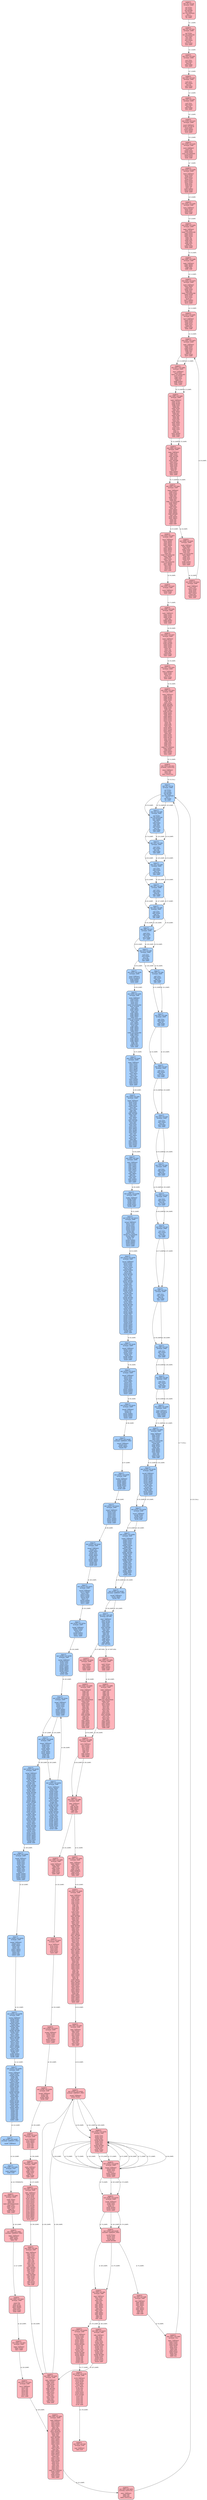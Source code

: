digraph CFG {
    rankdir=TB;
    node [shape=box, style="filled, rounded", fontname="Arial", fontsize=8, margin=0.1];
    edge [fontname="Arial", fontsize=8, color="#555555"];

    "node_b685760ebd368a891f27ae547391f4e2a289895b_0" [label="0xb68576...
start: 0x0 | end: 0xc
terminator: JUMPI
---------
0x0: PUSH1
0x2: PUSH1
0x4: MSTORE
0x5: PUSH1
0x7: CALLDATASIZE
0x8: LT
0x9: PUSH2
0xc: JUMPI", fillcolor="#ffb3ba"];
    "node_b685760ebd368a891f27ae547391f4e2a289895b_d" [label="0xb68576...
start: 0xd | end: 0x1d
terminator: JUMPI
---------
0xd: PUSH1
0xf: CALLDATALOAD
0x10: PUSH1
0x12: SHR
0x13: DUP1
0x14: PUSH4
0x19: GT
0x1a: PUSH2
0x1d: JUMPI", fillcolor="#ffb3ba"];
    "node_b685760ebd368a891f27ae547391f4e2a289895b_1e" [label="0xb68576...
start: 0x1e | end: 0x28
terminator: JUMPI
---------
0x1e: DUP1
0x1f: PUSH4
0x24: EQ
0x25: PUSH2
0x28: JUMPI", fillcolor="#ffb3ba"];
    "node_b685760ebd368a891f27ae547391f4e2a289895b_29" [label="0xb68576...
start: 0x29 | end: 0x33
terminator: JUMPI
---------
0x29: DUP1
0x2a: PUSH4
0x2f: EQ
0x30: PUSH2
0x33: JUMPI", fillcolor="#ffb3ba"];
    "node_b685760ebd368a891f27ae547391f4e2a289895b_34" [label="0xb68576...
start: 0x34 | end: 0x3e
terminator: JUMPI
---------
0x34: DUP1
0x35: PUSH4
0x3a: EQ
0x3b: PUSH2
0x3e: JUMPI", fillcolor="#ffb3ba"];
    "node_b685760ebd368a891f27ae547391f4e2a289895b_148" [label="0xb68576...
start: 0x148 | end: 0x14f
terminator: JUMPI
---------
0x148: JUMPDEST
0x149: CALLVALUE
0x14a: DUP1
0x14b: ISZERO
0x14c: PUSH2
0x14f: JUMPI", fillcolor="#ffb3ba"];
    "node_b685760ebd368a891f27ae547391f4e2a289895b_154" [label="0xb68576...
start: 0x154 | end: 0x162
terminator: JUMP
---------
0x154: JUMPDEST
0x155: POP
0x156: PUSH2
0x159: PUSH2
0x15c: CALLDATASIZE
0x15d: PUSH1
0x15f: PUSH2
0x162: JUMP", fillcolor="#ffb3ba"];
    "node_b685760ebd368a891f27ae547391f4e2a289895b_e43" [label="0xb68576...
start: 0xe43 | end: 0xe56
terminator: JUMPI
---------
0xe43: JUMPDEST
0xe44: PUSH1
0xe46: DUP1
0xe47: PUSH1
0xe49: DUP1
0xe4a: PUSH1
0xe4c: PUSH1
0xe4e: DUP7
0xe4f: DUP9
0xe50: SUB
0xe51: SLT
0xe52: ISZERO
0xe53: PUSH2
0xe56: JUMPI", fillcolor="#ffb3ba"];
    "node_b685760ebd368a891f27ae547391f4e2a289895b_e5a" [label="0xb68576...
start: 0xe5a | end: 0xe62
terminator: JUMP
---------
0xe5a: JUMPDEST
0xe5b: PUSH2
0xe5e: DUP7
0xe5f: PUSH2
0xe62: JUMP", fillcolor="#ffb3ba"];
    "node_b685760ebd368a891f27ae547391f4e2a289895b_d4b" [label="0xb68576...
start: 0xd4b | end: 0xd5d
terminator: JUMPI
---------
0xd4b: JUMPDEST
0xd4c: DUP1
0xd4d: CALLDATALOAD
0xd4e: PUSH1
0xd50: PUSH1
0xd52: PUSH1
0xd54: SHL
0xd55: SUB
0xd56: DUP2
0xd57: AND
0xd58: DUP2
0xd59: EQ
0xd5a: PUSH2
0xd5d: JUMPI", fillcolor="#ffb3ba"];
    "node_b685760ebd368a891f27ae547391f4e2a289895b_d62" [label="0xb68576...
start: 0xd62 | end: 0xd66
terminator: JUMP
---------
0xd62: JUMPDEST
0xd63: SWAP2
0xd64: SWAP1
0xd65: POP
0xd66: JUMP", fillcolor="#ffb3ba"];
    "node_b685760ebd368a891f27ae547391f4e2a289895b_e63" [label="0xb68576...
start: 0xe63 | end: 0xe7b
terminator: JUMPI
---------
0xe63: JUMPDEST
0xe64: SWAP5
0xe65: POP
0xe66: PUSH1
0xe68: DUP7
0xe69: ADD
0xe6a: CALLDATALOAD
0xe6b: PUSH8
0xe74: DUP1
0xe75: DUP3
0xe76: GT
0xe77: ISZERO
0xe78: PUSH2
0xe7b: JUMPI", fillcolor="#ffb3ba"];
    "node_b685760ebd368a891f27ae547391f4e2a289895b_e7f" [label="0xb68576...
start: 0xe7f | end: 0xe8a
terminator: JUMP
---------
0xe7f: JUMPDEST
0xe80: PUSH2
0xe83: DUP10
0xe84: DUP4
0xe85: DUP11
0xe86: ADD
0xe87: PUSH2
0xe8a: JUMP", fillcolor="#ffb3ba"];
    "node_b685760ebd368a891f27ae547391f4e2a289895b_d67" [label="0xb68576...
start: 0xd67 | end: 0xd73
terminator: JUMPI
---------
0xd67: JUMPDEST
0xd68: PUSH1
0xd6a: DUP3
0xd6b: PUSH1
0xd6d: DUP4
0xd6e: ADD
0xd6f: SLT
0xd70: PUSH2
0xd73: JUMPI", fillcolor="#ffb3ba"];
    "node_b685760ebd368a891f27ae547391f4e2a289895b_d77" [label="0xb68576...
start: 0xd77 | end: 0xd8a
terminator: JUMPI
---------
0xd77: JUMPDEST
0xd78: DUP2
0xd79: CALLDATALOAD
0xd7a: PUSH8
0xd83: DUP1
0xd84: DUP3
0xd85: GT
0xd86: ISZERO
0xd87: PUSH2
0xd8a: JUMPI", fillcolor="#ffb3ba"];
    "node_b685760ebd368a891f27ae547391f4e2a289895b_d92" [label="0xb68576...
start: 0xd92 | end: 0xdb2
terminator: JUMPI
---------
0xd92: JUMPDEST
0xd93: PUSH1
0xd95: MLOAD
0xd96: PUSH1
0xd98: DUP4
0xd99: ADD
0xd9a: PUSH1
0xd9c: NOT
0xd9d: SWAP1
0xd9e: DUP2
0xd9f: AND
0xda0: PUSH1
0xda2: ADD
0xda3: AND
0xda4: DUP2
0xda5: ADD
0xda6: SWAP1
0xda7: DUP3
0xda8: DUP3
0xda9: GT
0xdaa: DUP2
0xdab: DUP4
0xdac: LT
0xdad: OR
0xdae: ISZERO
0xdaf: PUSH2
0xdb2: JUMPI", fillcolor="#ffb3ba"];
    "node_b685760ebd368a891f27ae547391f4e2a289895b_dba" [label="0xb68576...
start: 0xdba | end: 0xdce
terminator: JUMPI
---------
0xdba: JUMPDEST
0xdbb: DUP2
0xdbc: PUSH1
0xdbe: MSTORE
0xdbf: DUP4
0xdc0: DUP2
0xdc1: MSTORE
0xdc2: DUP7
0xdc3: PUSH1
0xdc5: DUP6
0xdc6: DUP9
0xdc7: ADD
0xdc8: ADD
0xdc9: GT
0xdca: ISZERO
0xdcb: PUSH2
0xdce: JUMPI", fillcolor="#ffb3ba"];
    "node_b685760ebd368a891f27ae547391f4e2a289895b_dd2" [label="0xb68576...
start: 0xdd2 | end: 0xded
terminator: JUMP
---------
0xdd2: JUMPDEST
0xdd3: DUP4
0xdd4: PUSH1
0xdd6: DUP8
0xdd7: ADD
0xdd8: PUSH1
0xdda: DUP4
0xddb: ADD
0xddc: CALLDATACOPY
0xddd: SWAP3
0xdde: DUP4
0xddf: ADD
0xde0: PUSH1
0xde2: ADD
0xde3: SWAP4
0xde4: SWAP1
0xde5: SWAP4
0xde6: MSTORE
0xde7: POP
0xde8: SWAP4
0xde9: SWAP3
0xdea: POP
0xdeb: POP
0xdec: POP
0xded: JUMP", fillcolor="#ffb3ba"];
    "node_b685760ebd368a891f27ae547391f4e2a289895b_e8b" [label="0xb68576...
start: 0xe8b | end: 0xe9c
terminator: JUMPI
---------
0xe8b: JUMPDEST
0xe8c: SWAP6
0xe8d: POP
0xe8e: PUSH1
0xe90: DUP9
0xe91: ADD
0xe92: CALLDATALOAD
0xe93: SWAP2
0xe94: POP
0xe95: DUP1
0xe96: DUP3
0xe97: GT
0xe98: ISZERO
0xe99: PUSH2
0xe9c: JUMPI", fillcolor="#ffb3ba"];
    "node_b685760ebd368a891f27ae547391f4e2a289895b_ea0" [label="0xb68576...
start: 0xea0 | end: 0xeac
terminator: JUMP
---------
0xea0: JUMPDEST
0xea1: POP
0xea2: PUSH2
0xea5: DUP9
0xea6: DUP3
0xea7: DUP10
0xea8: ADD
0xea9: PUSH2
0xeac: JUMP", fillcolor="#ffb3ba"];
    "node_b685760ebd368a891f27ae547391f4e2a289895b_ead" [label="0xb68576...
start: 0xead | end: 0xec5
terminator: JUMP
---------
0xead: JUMPDEST
0xeae: SWAP6
0xeaf: SWAP9
0xeb0: SWAP5
0xeb1: SWAP8
0xeb2: POP
0xeb3: SWAP5
0xeb4: SWAP6
0xeb5: PUSH1
0xeb7: DUP2
0xeb8: ADD
0xeb9: CALLDATALOAD
0xeba: SWAP6
0xebb: POP
0xebc: PUSH1
0xebe: ADD
0xebf: CALLDATALOAD
0xec0: SWAP4
0xec1: SWAP3
0xec2: POP
0xec3: POP
0xec4: POP
0xec5: JUMP", fillcolor="#ffb3ba"];
    "node_b685760ebd368a891f27ae547391f4e2a289895b_163" [label="0xb68576...
start: 0x163 | end: 0x167
terminator: JUMP
---------
0x163: JUMPDEST
0x164: PUSH2
0x167: JUMP", fillcolor="#ffb3ba"];
    "node_b685760ebd368a891f27ae547391f4e2a289895b_481" [label="0xb68576...
start: 0x481 | end: 0x48c
terminator: JUMPI
---------
0x481: JUMPDEST
0x482: PUSH1
0x484: PUSH1
0x486: SLOAD
0x487: EQ
0x488: ISZERO
0x489: PUSH2
0x48c: JUMPI", fillcolor="#ffb3ba"];
    "node_b685760ebd368a891f27ae547391f4e2a289895b_4d4" [label="0xb68576...
start: 0x4d4 | end: 0x4e7
terminator: JUMPI
---------
0x4d4: JUMPDEST
0x4d5: PUSH1
0x4d7: PUSH1
0x4d9: SSTORE
0x4da: PUSH1
0x4dc: PUSH1
0x4de: PUSH1
0x4e0: SHL
0x4e1: SUB
0x4e2: DUP6
0x4e3: AND
0x4e4: PUSH2
0x4e7: JUMPI", fillcolor="#ffb3ba"];
    "node_b685760ebd368a891f27ae547391f4e2a289895b_527" [label="0xb68576...
start: 0x527 | end: 0x52f
terminator: JUMPI
---------
0x527: JUMPDEST
0x528: PUSH1
0x52a: DUP3
0x52b: GT
0x52c: PUSH2
0x52f: JUMPI", fillcolor="#ffb3ba"];
    "node_b685760ebd368a891f27ae547391f4e2a289895b_585" [label="0xb68576...
start: 0x585 | end: 0x5c4
terminator: JUMPI
---------
0x585: JUMPDEST
0x586: PUSH1
0x588: MLOAD
0x589: PUSH4
0x58e: PUSH1
0x590: SHL
0x591: DUP2
0x592: MSTORE
0x593: ADDRESS
0x594: PUSH1
0x596: DUP3
0x597: ADD
0x598: MSTORE
0x599: PUSH1
0x59b: SWAP1
0x59c: DUP2
0x59d: SWAP1
0x59e: PUSH1
0x5a0: PUSH1
0x5a2: PUSH1
0x5a4: SHL
0x5a5: SUB
0x5a6: DUP9
0x5a7: AND
0x5a8: SWAP1
0x5a9: PUSH4
0x5ae: SWAP1
0x5af: PUSH1
0x5b1: ADD
0x5b2: PUSH1
0x5b4: PUSH1
0x5b6: MLOAD
0x5b7: DUP1
0x5b8: DUP4
0x5b9: SUB
0x5ba: DUP2
0x5bb: DUP7
0x5bc: DUP1
0x5bd: EXTCODESIZE
0x5be: ISZERO
0x5bf: DUP1
0x5c0: ISZERO
0x5c1: PUSH2
0x5c4: JUMPI", fillcolor="#ffb3ba"];
    "node_b685760ebd368a891f27ae547391f4e2a289895b_5c9" [label="0xb68576...
start: 0x5c9 | end: 0x5cc
terminator: STATICCALL
---------
0x5c9: JUMPDEST
0x5ca: POP
0x5cb: GAS
0x5cc: STATICCALL", fillcolor="#ffb3ba"];
    "node_dac17f958d2ee523a2206206994597c13d831ec7_0" [label="0xdac17f...
start: 0x0 | end: 0xc
terminator: JUMPI
---------
0x0: PUSH1
0x2: PUSH1
0x4: MSTORE
0x5: PUSH1
0x7: CALLDATASIZE
0x8: LT
0x9: PUSH2
0xc: JUMPI", fillcolor="#a8d1ff"];
    "node_dac17f958d2ee523a2206206994597c13d831ec7_d" [label="0xdac17f...
start: 0xd | end: 0x40
terminator: JUMPI
---------
0xd: PUSH1
0xf: CALLDATALOAD
0x10: PUSH29
0x2e: SWAP1
0x2f: DIV
0x30: PUSH4
0x35: AND
0x36: DUP1
0x37: PUSH4
0x3c: EQ
0x3d: PUSH2
0x40: JUMPI", fillcolor="#a8d1ff"];
    "node_dac17f958d2ee523a2206206994597c13d831ec7_41" [label="0xdac17f...
start: 0x41 | end: 0x4b
terminator: JUMPI
---------
0x41: DUP1
0x42: PUSH4
0x47: EQ
0x48: PUSH2
0x4b: JUMPI", fillcolor="#a8d1ff"];
    "node_dac17f958d2ee523a2206206994597c13d831ec7_4c" [label="0xdac17f...
start: 0x4c | end: 0x56
terminator: JUMPI
---------
0x4c: DUP1
0x4d: PUSH4
0x52: EQ
0x53: PUSH2
0x56: JUMPI", fillcolor="#a8d1ff"];
    "node_dac17f958d2ee523a2206206994597c13d831ec7_57" [label="0xdac17f...
start: 0x57 | end: 0x61
terminator: JUMPI
---------
0x57: DUP1
0x58: PUSH4
0x5d: EQ
0x5e: PUSH2
0x61: JUMPI", fillcolor="#a8d1ff"];
    "node_dac17f958d2ee523a2206206994597c13d831ec7_62" [label="0xdac17f...
start: 0x62 | end: 0x6c
terminator: JUMPI
---------
0x62: DUP1
0x63: PUSH4
0x68: EQ
0x69: PUSH2
0x6c: JUMPI", fillcolor="#a8d1ff"];
    "node_dac17f958d2ee523a2206206994597c13d831ec7_6d" [label="0xdac17f...
start: 0x6d | end: 0x77
terminator: JUMPI
---------
0x6d: DUP1
0x6e: PUSH4
0x73: EQ
0x74: PUSH2
0x77: JUMPI", fillcolor="#a8d1ff"];
    "node_dac17f958d2ee523a2206206994597c13d831ec7_78" [label="0xdac17f...
start: 0x78 | end: 0x82
terminator: JUMPI
---------
0x78: DUP1
0x79: PUSH4
0x7e: EQ
0x7f: PUSH2
0x82: JUMPI", fillcolor="#a8d1ff"];
    "node_dac17f958d2ee523a2206206994597c13d831ec7_83" [label="0xdac17f...
start: 0x83 | end: 0x8d
terminator: JUMPI
---------
0x83: DUP1
0x84: PUSH4
0x89: EQ
0x8a: PUSH2
0x8d: JUMPI", fillcolor="#a8d1ff"];
    "node_dac17f958d2ee523a2206206994597c13d831ec7_8e" [label="0xdac17f...
start: 0x8e | end: 0x98
terminator: JUMPI
---------
0x8e: DUP1
0x8f: PUSH4
0x94: EQ
0x95: PUSH2
0x98: JUMPI", fillcolor="#a8d1ff"];
    "node_dac17f958d2ee523a2206206994597c13d831ec7_99" [label="0xdac17f...
start: 0x99 | end: 0xa3
terminator: JUMPI
---------
0x99: DUP1
0x9a: PUSH4
0x9f: EQ
0xa0: PUSH2
0xa3: JUMPI", fillcolor="#a8d1ff"];
    "node_dac17f958d2ee523a2206206994597c13d831ec7_a4" [label="0xdac17f...
start: 0xa4 | end: 0xae
terminator: JUMPI
---------
0xa4: DUP1
0xa5: PUSH4
0xaa: EQ
0xab: PUSH2
0xae: JUMPI", fillcolor="#a8d1ff"];
    "node_dac17f958d2ee523a2206206994597c13d831ec7_af" [label="0xdac17f...
start: 0xaf | end: 0xb9
terminator: JUMPI
---------
0xaf: DUP1
0xb0: PUSH4
0xb5: EQ
0xb6: PUSH2
0xb9: JUMPI", fillcolor="#a8d1ff"];
    "node_dac17f958d2ee523a2206206994597c13d831ec7_ba" [label="0xdac17f...
start: 0xba | end: 0xc4
terminator: JUMPI
---------
0xba: DUP1
0xbb: PUSH4
0xc0: EQ
0xc1: PUSH2
0xc4: JUMPI", fillcolor="#a8d1ff"];
    "node_dac17f958d2ee523a2206206994597c13d831ec7_c5" [label="0xdac17f...
start: 0xc5 | end: 0xcf
terminator: JUMPI
---------
0xc5: DUP1
0xc6: PUSH4
0xcb: EQ
0xcc: PUSH2
0xcf: JUMPI", fillcolor="#a8d1ff"];
    "node_dac17f958d2ee523a2206206994597c13d831ec7_d0" [label="0xdac17f...
start: 0xd0 | end: 0xda
terminator: JUMPI
---------
0xd0: DUP1
0xd1: PUSH4
0xd6: EQ
0xd7: PUSH2
0xda: JUMPI", fillcolor="#a8d1ff"];
    "node_dac17f958d2ee523a2206206994597c13d831ec7_db" [label="0xdac17f...
start: 0xdb | end: 0xe5
terminator: JUMPI
---------
0xdb: DUP1
0xdc: PUSH4
0xe1: EQ
0xe2: PUSH2
0xe5: JUMPI", fillcolor="#a8d1ff"];
    "node_dac17f958d2ee523a2206206994597c13d831ec7_e6" [label="0xdac17f...
start: 0xe6 | end: 0xf0
terminator: JUMPI
---------
0xe6: DUP1
0xe7: PUSH4
0xec: EQ
0xed: PUSH2
0xf0: JUMPI", fillcolor="#a8d1ff"];
    "node_dac17f958d2ee523a2206206994597c13d831ec7_5b0" [label="0xdac17f...
start: 0x5b0 | end: 0x5b6
terminator: JUMPI
---------
0x5b0: JUMPDEST
0x5b1: CALLVALUE
0x5b2: ISZERO
0x5b3: PUSH2
0x5b6: JUMPI", fillcolor="#a8d1ff"];
    "node_dac17f958d2ee523a2206206994597c13d831ec7_5bb" [label="0xdac17f...
start: 0x5bb | end: 0x5e6
terminator: JUMP
---------
0x5bb: JUMPDEST
0x5bc: PUSH2
0x5bf: PUSH1
0x5c1: DUP1
0x5c2: DUP1
0x5c3: CALLDATALOAD
0x5c4: PUSH20
0x5d9: AND
0x5da: SWAP1
0x5db: PUSH1
0x5dd: ADD
0x5de: SWAP1
0x5df: SWAP2
0x5e0: SWAP1
0x5e1: POP
0x5e2: POP
0x5e3: PUSH2
0x5e6: JUMP", fillcolor="#a8d1ff"];
    "node_dac17f958d2ee523a2206206994597c13d831ec7_1239" [label="0xdac17f...
start: 0x1239 | end: 0x1250
terminator: JUMPI
---------
0x1239: JUMPDEST
0x123a: PUSH1
0x123c: PUSH1
0x123e: PUSH1
0x1240: SWAP1
0x1241: SLOAD
0x1242: SWAP1
0x1243: PUSH2
0x1246: EXP
0x1247: SWAP1
0x1248: DIV
0x1249: PUSH1
0x124b: AND
0x124c: ISZERO
0x124d: PUSH2
0x1250: JUMPI", fillcolor="#a8d1ff"];
    "node_dac17f958d2ee523a2206206994597c13d831ec7_1337" [label="0xdac17f...
start: 0x1337 | end: 0x133f
terminator: JUMP
---------
0x1337: JUMPDEST
0x1338: PUSH2
0x133b: DUP3
0x133c: PUSH2
0x133f: JUMP", fillcolor="#a8d1ff"];
    "node_dac17f958d2ee523a2206206994597c13d831ec7_2652" [label="0xdac17f...
start: 0x2652 | end: 0x269a
terminator: JUMP
---------
0x2652: JUMPDEST
0x2653: PUSH1
0x2655: PUSH1
0x2657: PUSH1
0x2659: DUP4
0x265a: PUSH20
0x266f: AND
0x2670: PUSH20
0x2685: AND
0x2686: DUP2
0x2687: MSTORE
0x2688: PUSH1
0x268a: ADD
0x268b: SWAP1
0x268c: DUP2
0x268d: MSTORE
0x268e: PUSH1
0x2690: ADD
0x2691: PUSH1
0x2693: SHA3
0x2694: SLOAD
0x2695: SWAP1
0x2696: POP
0x2697: SWAP2
0x2698: SWAP1
0x2699: POP
0x269a: JUMP", fillcolor="#a8d1ff"];
    "node_dac17f958d2ee523a2206206994597c13d831ec7_1340" [label="0xdac17f...
start: 0x1340 | end: 0x1342
terminator: JUMPDEST_PREV
---------
0x1340: JUMPDEST
0x1341: SWAP1
0x1342: POP", fillcolor="#a8d1ff"];
    "node_dac17f958d2ee523a2206206994597c13d831ec7_5e7" [label="0xdac17f...
start: 0x5e7 | end: 0x5fc
terminator: RETURN
---------
0x5e7: JUMPDEST
0x5e8: PUSH1
0x5ea: MLOAD
0x5eb: DUP1
0x5ec: DUP3
0x5ed: DUP2
0x5ee: MSTORE
0x5ef: PUSH1
0x5f1: ADD
0x5f2: SWAP2
0x5f3: POP
0x5f4: POP
0x5f5: PUSH1
0x5f7: MLOAD
0x5f8: DUP1
0x5f9: SWAP2
0x5fa: SUB
0x5fb: SWAP1
0x5fc: RETURN", fillcolor="#a8d1ff"];
    "node_b685760ebd368a891f27ae547391f4e2a289895b_5cd" [label="0xb68576...
start: 0x5cd | end: 0x5d3
terminator: JUMPI
---------
0x5cd: ISZERO
0x5ce: DUP1
0x5cf: ISZERO
0x5d0: PUSH2
0x5d3: JUMPI", fillcolor="#ffb3ba"];
    "node_b685760ebd368a891f27ae547391f4e2a289895b_5dd" [label="0xb68576...
start: 0x5dd | end: 0x600
terminator: JUMP
---------
0x5dd: JUMPDEST
0x5de: POP
0x5df: POP
0x5e0: POP
0x5e1: POP
0x5e2: PUSH1
0x5e4: MLOAD
0x5e5: RETURNDATASIZE
0x5e6: PUSH1
0x5e8: NOT
0x5e9: PUSH1
0x5eb: DUP3
0x5ec: ADD
0x5ed: AND
0x5ee: DUP3
0x5ef: ADD
0x5f0: DUP1
0x5f1: PUSH1
0x5f3: MSTORE
0x5f4: POP
0x5f5: DUP2
0x5f6: ADD
0x5f7: SWAP1
0x5f8: PUSH2
0x5fb: SWAP2
0x5fc: SWAP1
0x5fd: PUSH2
0x600: JUMP", fillcolor="#ffb3ba"];
    "node_b685760ebd368a891f27ae547391f4e2a289895b_f79" [label="0xb68576...
start: 0xf79 | end: 0xf86
terminator: JUMPI
---------
0xf79: JUMPDEST
0xf7a: PUSH1
0xf7c: PUSH1
0xf7e: DUP3
0xf7f: DUP5
0xf80: SUB
0xf81: SLT
0xf82: ISZERO
0xf83: PUSH2
0xf86: JUMPI", fillcolor="#ffb3ba"];
    "node_b685760ebd368a891f27ae547391f4e2a289895b_f8a" [label="0xb68576...
start: 0xf8a | end: 0xf90
terminator: JUMP
---------
0xf8a: JUMPDEST
0xf8b: POP
0xf8c: MLOAD
0xf8d: SWAP2
0xf8e: SWAP1
0xf8f: POP
0xf90: JUMP", fillcolor="#ffb3ba"];
    "node_b685760ebd368a891f27ae547391f4e2a289895b_601" [label="0xb68576...
start: 0x601 | end: 0x60e
terminator: JUMP
---------
0x601: JUMPDEST
0x602: SWAP1
0x603: POP
0x604: PUSH2
0x607: DUP8
0x608: CALLER
0x609: ADDRESS
0x60a: DUP8
0x60b: PUSH2
0x60e: JUMP", fillcolor="#ffb3ba"];
    "node_b685760ebd368a891f27ae547391f4e2a289895b_aed" [label="0xb68576...
start: 0xaed | end: 0xb50
terminator: JUMP
---------
0xaed: JUMPDEST
0xaee: PUSH1
0xaf0: DUP1
0xaf1: MLOAD
0xaf2: PUSH1
0xaf4: PUSH1
0xaf6: PUSH1
0xaf8: SHL
0xaf9: SUB
0xafa: DUP6
0xafb: DUP2
0xafc: AND
0xafd: PUSH1
0xaff: DUP4
0xb00: ADD
0xb01: MSTORE
0xb02: DUP5
0xb03: DUP2
0xb04: AND
0xb05: PUSH1
0xb07: DUP4
0xb08: ADD
0xb09: MSTORE
0xb0a: PUSH1
0xb0c: DUP1
0xb0d: DUP4
0xb0e: ADD
0xb0f: DUP6
0xb10: SWAP1
0xb11: MSTORE
0xb12: DUP4
0xb13: MLOAD
0xb14: DUP1
0xb15: DUP5
0xb16: SUB
0xb17: SWAP1
0xb18: SWAP2
0xb19: ADD
0xb1a: DUP2
0xb1b: MSTORE
0xb1c: PUSH1
0xb1e: SWAP1
0xb1f: SWAP3
0xb20: ADD
0xb21: DUP4
0xb22: MSTORE
0xb23: PUSH1
0xb25: DUP3
0xb26: ADD
0xb27: DUP1
0xb28: MLOAD
0xb29: PUSH1
0xb2b: PUSH1
0xb2d: PUSH1
0xb2f: SHL
0xb30: SUB
0xb31: AND
0xb32: PUSH4
0xb37: PUSH1
0xb39: SHL
0xb3a: OR
0xb3b: SWAP1
0xb3c: MSTORE
0xb3d: SWAP2
0xb3e: MLOAD
0xb3f: PUSH1
0xb41: SWAP3
0xb42: DUP4
0xb43: SWAP3
0xb44: SWAP1
0xb45: DUP9
0xb46: AND
0xb47: SWAP2
0xb48: PUSH2
0xb4b: SWAP2
0xb4c: SWAP1
0xb4d: PUSH2
0xb50: JUMP", fillcolor="#ffb3ba"];
    "node_b685760ebd368a891f27ae547391f4e2a289895b_fbd" [label="0xb68576...
start: 0xfbd | end: 0xfce
terminator: JUMP
---------
0xfbd: JUMPDEST
0xfbe: PUSH1
0xfc0: DUP3
0xfc1: MLOAD
0xfc2: PUSH2
0xfc5: DUP2
0xfc6: DUP5
0xfc7: PUSH1
0xfc9: DUP8
0xfca: ADD
0xfcb: PUSH2
0xfce: JUMP", fillcolor="#ffb3ba"];
    "node_b685760ebd368a891f27ae547391f4e2a289895b_10e0" [label="0xb68576...
start: 0x10e0 | end: 0x10e1
terminator: JUMPDEST_PREV
---------
0x10e0: JUMPDEST
0x10e1: PUSH1", fillcolor="#ffb3ba"];
    "node_b685760ebd368a891f27ae547391f4e2a289895b_10ec" [label="0xb68576...
start: 0x10ec | end: 0x10fa
terminator: JUMP
---------
0x10ec: DUP2
0x10ed: DUP2
0x10ee: ADD
0x10ef: MLOAD
0x10f0: DUP4
0x10f1: DUP3
0x10f2: ADD
0x10f3: MSTORE
0x10f4: PUSH1
0x10f6: ADD
0x10f7: PUSH2
0x10fa: JUMP", fillcolor="#ffb3ba"];
    "node_b685760ebd368a891f27ae547391f4e2a289895b_10e3" [label="0xb68576...
start: 0x10e3 | end: 0x10eb
terminator: JUMPI
---------
0x10e3: JUMPDEST
0x10e4: DUP4
0x10e5: DUP2
0x10e6: LT
0x10e7: ISZERO
0x10e8: PUSH2
0x10eb: JUMPI", fillcolor="#ffb3ba"];
    "node_b685760ebd368a891f27ae547391f4e2a289895b_10fb" [label="0xb68576...
start: 0x10fb | end: 0x1103
terminator: JUMPI
---------
0x10fb: JUMPDEST
0x10fc: DUP4
0x10fd: DUP2
0x10fe: GT
0x10ff: ISZERO
0x1100: PUSH2
0x1103: JUMPI", fillcolor="#ffb3ba"];
    "node_b685760ebd368a891f27ae547391f4e2a289895b_1104" [label="0xb68576...
start: 0x1104 | end: 0x1109
terminator: JUMPDEST_PREV
---------
0x1104: PUSH1
0x1106: DUP5
0x1107: DUP5
0x1108: ADD
0x1109: MSTORE", fillcolor="#ffb3ba"];
    "node_b685760ebd368a891f27ae547391f4e2a289895b_fcf" [label="0xb68576...
start: 0xfcf | end: 0xfd8
terminator: JUMP
---------
0xfcf: JUMPDEST
0xfd0: SWAP2
0xfd1: SWAP1
0xfd2: SWAP2
0xfd3: ADD
0xfd4: SWAP3
0xfd5: SWAP2
0xfd6: POP
0xfd7: POP
0xfd8: JUMP", fillcolor="#ffb3ba"];
    "node_b685760ebd368a891f27ae547391f4e2a289895b_b51" [label="0xb68576...
start: 0xb51 | end: 0xb5f
terminator: CALL
---------
0xb51: JUMPDEST
0xb52: PUSH1
0xb54: PUSH1
0xb56: MLOAD
0xb57: DUP1
0xb58: DUP4
0xb59: SUB
0xb5a: DUP2
0xb5b: PUSH1
0xb5d: DUP7
0xb5e: GAS
0xb5f: CALL", fillcolor="#ffb3ba"];
    "node_dac17f958d2ee523a2206206994597c13d831ec7_333" [label="0xdac17f...
start: 0x333 | end: 0x339
terminator: JUMPI
---------
0x333: JUMPDEST
0x334: CALLVALUE
0x335: ISZERO
0x336: PUSH2
0x339: JUMPI", fillcolor="#a8d1ff"];
    "node_dac17f958d2ee523a2206206994597c13d831ec7_33e" [label="0xdac17f...
start: 0x33e | end: 0x391
terminator: JUMP
---------
0x33e: JUMPDEST
0x33f: PUSH2
0x342: PUSH1
0x344: DUP1
0x345: DUP1
0x346: CALLDATALOAD
0x347: PUSH20
0x35c: AND
0x35d: SWAP1
0x35e: PUSH1
0x360: ADD
0x361: SWAP1
0x362: SWAP2
0x363: SWAP1
0x364: DUP1
0x365: CALLDATALOAD
0x366: PUSH20
0x37b: AND
0x37c: SWAP1
0x37d: PUSH1
0x37f: ADD
0x380: SWAP1
0x381: SWAP2
0x382: SWAP1
0x383: DUP1
0x384: CALLDATALOAD
0x385: SWAP1
0x386: PUSH1
0x388: ADD
0x389: SWAP1
0x38a: SWAP2
0x38b: SWAP1
0x38c: POP
0x38d: POP
0x38e: PUSH2
0x391: JUMP", fillcolor="#a8d1ff"];
    "node_dac17f958d2ee523a2206206994597c13d831ec7_ebd" [label="0xdac17f...
start: 0xebd | end: 0xed4
terminator: JUMPI
---------
0xebd: JUMPDEST
0xebe: PUSH1
0xec0: PUSH1
0xec2: SWAP1
0xec3: SLOAD
0xec4: SWAP1
0xec5: PUSH2
0xec8: EXP
0xec9: SWAP1
0xeca: DIV
0xecb: PUSH1
0xecd: AND
0xece: ISZERO
0xecf: ISZERO
0xed0: ISZERO
0xed1: PUSH2
0xed4: JUMPI", fillcolor="#a8d1ff"];
    "node_dac17f958d2ee523a2206206994597c13d831ec7_ed9" [label="0xdac17f...
start: 0xed9 | end: 0xf2d
terminator: JUMPI
---------
0xed9: JUMPDEST
0xeda: PUSH1
0xedc: PUSH1
0xede: DUP5
0xedf: PUSH20
0xef4: AND
0xef5: PUSH20
0xf0a: AND
0xf0b: DUP2
0xf0c: MSTORE
0xf0d: PUSH1
0xf0f: ADD
0xf10: SWAP1
0xf11: DUP2
0xf12: MSTORE
0xf13: PUSH1
0xf15: ADD
0xf16: PUSH1
0xf18: SHA3
0xf19: PUSH1
0xf1b: SWAP1
0xf1c: SLOAD
0xf1d: SWAP1
0xf1e: PUSH2
0xf21: EXP
0xf22: SWAP1
0xf23: DIV
0xf24: PUSH1
0xf26: AND
0xf27: ISZERO
0xf28: ISZERO
0xf29: ISZERO
0xf2a: PUSH2
0xf2d: JUMPI", fillcolor="#a8d1ff"];
    "node_dac17f958d2ee523a2206206994597c13d831ec7_f32" [label="0xdac17f...
start: 0xf32 | end: 0xf47
terminator: JUMPI
---------
0xf32: JUMPDEST
0xf33: PUSH1
0xf35: PUSH1
0xf37: SWAP1
0xf38: SLOAD
0xf39: SWAP1
0xf3a: PUSH2
0xf3d: EXP
0xf3e: SWAP1
0xf3f: DIV
0xf40: PUSH1
0xf42: AND
0xf43: ISZERO
0xf44: PUSH2
0xf47: JUMPI", fillcolor="#a8d1ff"];
    "node_dac17f958d2ee523a2206206994597c13d831ec7_108c" [label="0xdac17f...
start: 0x108c | end: 0x1096
terminator: JUMP
---------
0x108c: JUMPDEST
0x108d: PUSH2
0x1090: DUP4
0x1091: DUP4
0x1092: DUP4
0x1093: PUSH2
0x1096: JUMP", fillcolor="#a8d1ff"];
    "node_dac17f958d2ee523a2206206994597c13d831ec7_21ab" [label="0xdac17f...
start: 0x21ab | end: 0x21c3
terminator: JUMPI
---------
0x21ab: JUMPDEST
0x21ac: PUSH1
0x21ae: DUP1
0x21af: PUSH1
0x21b1: PUSH1
0x21b3: PUSH1
0x21b5: DUP2
0x21b6: ADD
0x21b7: PUSH1
0x21b9: CALLDATASIZE
0x21ba: SWAP1
0x21bb: POP
0x21bc: LT
0x21bd: ISZERO
0x21be: ISZERO
0x21bf: ISZERO
0x21c0: PUSH2
0x21c3: JUMPI", fillcolor="#a8d1ff"];
    "node_dac17f958d2ee523a2206206994597c13d831ec7_21c8" [label="0xdac17f...
start: 0x21c8 | end: 0x2261
terminator: JUMP
---------
0x21c8: JUMPDEST
0x21c9: PUSH1
0x21cb: PUSH1
0x21cd: DUP9
0x21ce: PUSH20
0x21e3: AND
0x21e4: PUSH20
0x21f9: AND
0x21fa: DUP2
0x21fb: MSTORE
0x21fc: PUSH1
0x21fe: ADD
0x21ff: SWAP1
0x2200: DUP2
0x2201: MSTORE
0x2202: PUSH1
0x2204: ADD
0x2205: PUSH1
0x2207: SHA3
0x2208: PUSH1
0x220a: CALLER
0x220b: PUSH20
0x2220: AND
0x2221: PUSH20
0x2236: AND
0x2237: DUP2
0x2238: MSTORE
0x2239: PUSH1
0x223b: ADD
0x223c: SWAP1
0x223d: DUP2
0x223e: MSTORE
0x223f: PUSH1
0x2241: ADD
0x2242: PUSH1
0x2244: SHA3
0x2245: SLOAD
0x2246: SWAP4
0x2247: POP
0x2248: PUSH2
0x224b: PUSH2
0x224e: PUSH2
0x2251: PUSH1
0x2253: SLOAD
0x2254: DUP9
0x2255: PUSH2
0x2258: SWAP1
0x2259: SWAP2
0x225a: SWAP1
0x225b: PUSH4
0x2260: AND
0x2261: JUMP", fillcolor="#a8d1ff"];
    "node_dac17f958d2ee523a2206206994597c13d831ec7_2a03" [label="0xdac17f...
start: 0x2a03 | end: 0x2a0f
terminator: JUMPI
---------
0x2a03: JUMPDEST
0x2a04: PUSH1
0x2a06: DUP1
0x2a07: PUSH1
0x2a09: DUP5
0x2a0a: EQ
0x2a0b: ISZERO
0x2a0c: PUSH2
0x2a0f: JUMPI", fillcolor="#a8d1ff"];
    "node_dac17f958d2ee523a2206206994597c13d831ec7_2a18" [label="0xdac17f...
start: 0x2a18 | end: 0x2a27
terminator: JUMPI
---------
0x2a18: JUMPDEST
0x2a19: DUP3
0x2a1a: DUP5
0x2a1b: MUL
0x2a1c: SWAP1
0x2a1d: POP
0x2a1e: DUP3
0x2a1f: DUP5
0x2a20: DUP3
0x2a21: DUP2
0x2a22: ISZERO
0x2a23: ISZERO
0x2a24: PUSH2
0x2a27: JUMPI", fillcolor="#a8d1ff"];
    "node_dac17f958d2ee523a2206206994597c13d831ec7_2a29" [label="0xdac17f...
start: 0x2a29 | end: 0x2a31
terminator: JUMPI
---------
0x2a29: JUMPDEST
0x2a2a: DIV
0x2a2b: EQ
0x2a2c: ISZERO
0x2a2d: ISZERO
0x2a2e: PUSH2
0x2a31: JUMPI", fillcolor="#a8d1ff"];
    "node_dac17f958d2ee523a2206206994597c13d831ec7_2a33" [label="0xdac17f...
start: 0x2a33 | end: 0x2a36
terminator: JUMPDEST_PREV
---------
0x2a33: JUMPDEST
0x2a34: DUP1
0x2a35: SWAP2
0x2a36: POP", fillcolor="#a8d1ff"];
    "node_dac17f958d2ee523a2206206994597c13d831ec7_2262" [label="0xdac17f...
start: 0x2262 | end: 0x226f
terminator: JUMP
---------
0x2262: JUMPDEST
0x2263: PUSH2
0x2266: SWAP1
0x2267: SWAP2
0x2268: SWAP1
0x2269: PUSH4
0x226e: AND
0x226f: JUMP", fillcolor="#a8d1ff"];
    "node_dac17f958d2ee523a2206206994597c13d831ec7_2ac5" [label="0xdac17f...
start: 0x2ac5 | end: 0x2ad1
terminator: JUMPI
---------
0x2ac5: JUMPDEST
0x2ac6: PUSH1
0x2ac8: DUP1
0x2ac9: DUP3
0x2aca: DUP5
0x2acb: DUP2
0x2acc: ISZERO
0x2acd: ISZERO
0x2ace: PUSH2
0x2ad1: JUMPI", fillcolor="#a8d1ff"];
    "node_dac17f958d2ee523a2206206994597c13d831ec7_2ad3" [label="0xdac17f...
start: 0x2ad3 | end: 0x2adf
terminator: JUMP
---------
0x2ad3: JUMPDEST
0x2ad4: DIV
0x2ad5: SWAP1
0x2ad6: POP
0x2ad7: DUP1
0x2ad8: SWAP2
0x2ad9: POP
0x2ada: POP
0x2adb: SWAP3
0x2adc: SWAP2
0x2add: POP
0x2ade: POP
0x2adf: JUMP", fillcolor="#a8d1ff"];
    "node_dac17f958d2ee523a2206206994597c13d831ec7_2270" [label="0xdac17f...
start: 0x2270 | end: 0x227c
terminator: JUMPI
---------
0x2270: JUMPDEST
0x2271: SWAP3
0x2272: POP
0x2273: PUSH1
0x2275: SLOAD
0x2276: DUP4
0x2277: GT
0x2278: ISZERO
0x2279: PUSH2
0x227c: JUMPI", fillcolor="#a8d1ff"];
    "node_dac17f958d2ee523a2206206994597c13d831ec7_2282" [label="0xdac17f...
start: 0x2282 | end: 0x22aa
terminator: JUMPI
---------
0x2282: JUMPDEST
0x2283: PUSH32
0x22a4: DUP5
0x22a5: LT
0x22a6: ISZERO
0x22a7: PUSH2
0x22aa: JUMPI", fillcolor="#a8d1ff"];
    "node_dac17f958d2ee523a2206206994597c13d831ec7_233e" [label="0xdac17f...
start: 0x233e | end: 0x2350
terminator: JUMP
---------
0x233e: JUMPDEST
0x233f: PUSH2
0x2342: DUP4
0x2343: DUP7
0x2344: PUSH2
0x2347: SWAP1
0x2348: SWAP2
0x2349: SWAP1
0x234a: PUSH4
0x234f: AND
0x2350: JUMP", fillcolor="#a8d1ff"];
    "node_dac17f958d2ee523a2206206994597c13d831ec7_2ae0" [label="0xdac17f...
start: 0x2ae0 | end: 0x2aec
terminator: JUMPI
---------
0x2ae0: JUMPDEST
0x2ae1: PUSH1
0x2ae3: DUP3
0x2ae4: DUP3
0x2ae5: GT
0x2ae6: ISZERO
0x2ae7: ISZERO
0x2ae8: ISZERO
0x2ae9: PUSH2
0x2aec: JUMPI", fillcolor="#a8d1ff"];
    "node_dac17f958d2ee523a2206206994597c13d831ec7_2aee" [label="0xdac17f...
start: 0x2aee | end: 0x2af8
terminator: JUMP
---------
0x2aee: JUMPDEST
0x2aef: DUP2
0x2af0: DUP4
0x2af1: SUB
0x2af2: SWAP1
0x2af3: POP
0x2af4: SWAP3
0x2af5: SWAP2
0x2af6: POP
0x2af7: POP
0x2af8: JUMP", fillcolor="#a8d1ff"];
    "node_dac17f958d2ee523a2206206994597c13d831ec7_2351" [label="0xdac17f...
start: 0x2351 | end: 0x23a4
terminator: JUMP
---------
0x2351: JUMPDEST
0x2352: SWAP2
0x2353: POP
0x2354: PUSH2
0x2357: DUP6
0x2358: PUSH1
0x235a: PUSH1
0x235c: DUP11
0x235d: PUSH20
0x2372: AND
0x2373: PUSH20
0x2388: AND
0x2389: DUP2
0x238a: MSTORE
0x238b: PUSH1
0x238d: ADD
0x238e: SWAP1
0x238f: DUP2
0x2390: MSTORE
0x2391: PUSH1
0x2393: ADD
0x2394: PUSH1
0x2396: SHA3
0x2397: SLOAD
0x2398: PUSH2
0x239b: SWAP1
0x239c: SWAP2
0x239d: SWAP1
0x239e: PUSH4
0x23a3: AND
0x23a4: JUMP", fillcolor="#a8d1ff"];
    "node_dac17f958d2ee523a2206206994597c13d831ec7_23a5" [label="0xdac17f...
start: 0x23a5 | end: 0x2439
terminator: JUMP
---------
0x23a5: JUMPDEST
0x23a6: PUSH1
0x23a8: PUSH1
0x23aa: DUP10
0x23ab: PUSH20
0x23c0: AND
0x23c1: PUSH20
0x23d6: AND
0x23d7: DUP2
0x23d8: MSTORE
0x23d9: PUSH1
0x23db: ADD
0x23dc: SWAP1
0x23dd: DUP2
0x23de: MSTORE
0x23df: PUSH1
0x23e1: ADD
0x23e2: PUSH1
0x23e4: SHA3
0x23e5: DUP2
0x23e6: SWAP1
0x23e7: SSTORE
0x23e8: POP
0x23e9: PUSH2
0x23ec: DUP3
0x23ed: PUSH1
0x23ef: PUSH1
0x23f1: DUP10
0x23f2: PUSH20
0x2407: AND
0x2408: PUSH20
0x241d: AND
0x241e: DUP2
0x241f: MSTORE
0x2420: PUSH1
0x2422: ADD
0x2423: SWAP1
0x2424: DUP2
0x2425: MSTORE
0x2426: PUSH1
0x2428: ADD
0x2429: PUSH1
0x242b: SHA3
0x242c: SLOAD
0x242d: PUSH2
0x2430: SWAP1
0x2431: SWAP2
0x2432: SWAP1
0x2433: PUSH4
0x2438: AND
0x2439: JUMP", fillcolor="#a8d1ff"];
    "node_dac17f958d2ee523a2206206994597c13d831ec7_2af9" [label="0xdac17f...
start: 0x2af9 | end: 0x2b0b
terminator: JUMPI
---------
0x2af9: JUMPDEST
0x2afa: PUSH1
0x2afc: DUP1
0x2afd: DUP3
0x2afe: DUP5
0x2aff: ADD
0x2b00: SWAP1
0x2b01: POP
0x2b02: DUP4
0x2b03: DUP2
0x2b04: LT
0x2b05: ISZERO
0x2b06: ISZERO
0x2b07: ISZERO
0x2b08: PUSH2
0x2b0b: JUMPI", fillcolor="#a8d1ff"];
    "node_dac17f958d2ee523a2206206994597c13d831ec7_2b0d" [label="0xdac17f...
start: 0x2b0d | end: 0x2b16
terminator: JUMP
---------
0x2b0d: JUMPDEST
0x2b0e: DUP1
0x2b0f: SWAP2
0x2b10: POP
0x2b11: POP
0x2b12: SWAP3
0x2b13: SWAP2
0x2b14: POP
0x2b15: POP
0x2b16: JUMP", fillcolor="#a8d1ff"];
    "node_dac17f958d2ee523a2206206994597c13d831ec7_243a" [label="0xdac17f...
start: 0x243a | end: 0x2486
terminator: JUMPI
---------
0x243a: JUMPDEST
0x243b: PUSH1
0x243d: PUSH1
0x243f: DUP9
0x2440: PUSH20
0x2455: AND
0x2456: PUSH20
0x246b: AND
0x246c: DUP2
0x246d: MSTORE
0x246e: PUSH1
0x2470: ADD
0x2471: SWAP1
0x2472: DUP2
0x2473: MSTORE
0x2474: PUSH1
0x2476: ADD
0x2477: PUSH1
0x2479: SHA3
0x247a: DUP2
0x247b: SWAP1
0x247c: SSTORE
0x247d: POP
0x247e: PUSH1
0x2480: DUP4
0x2481: GT
0x2482: ISZERO
0x2483: PUSH2
0x2486: JUMPI", fillcolor="#a8d1ff"];
    "node_dac17f958d2ee523a2206206994597c13d831ec7_25e4" [label="0xdac17f...
start: 0x25e4 | end: 0x2651
terminator: JUMP
---------
0x25e4: JUMPDEST
0x25e5: DUP6
0x25e6: PUSH20
0x25fb: AND
0x25fc: DUP8
0x25fd: PUSH20
0x2612: AND
0x2613: PUSH32
0x2634: DUP5
0x2635: PUSH1
0x2637: MLOAD
0x2638: DUP1
0x2639: DUP3
0x263a: DUP2
0x263b: MSTORE
0x263c: PUSH1
0x263e: ADD
0x263f: SWAP2
0x2640: POP
0x2641: POP
0x2642: PUSH1
0x2644: MLOAD
0x2645: DUP1
0x2646: SWAP2
0x2647: SUB
0x2648: SWAP1
0x2649: LOG3
0x264a: POP
0x264b: POP
0x264c: POP
0x264d: POP
0x264e: POP
0x264f: POP
0x2650: POP
0x2651: JUMP", fillcolor="#a8d1ff"];
    "node_dac17f958d2ee523a2206206994597c13d831ec7_1097" [label="0xdac17f...
start: 0x1097 | end: 0x1097
terminator: JUMPDEST_PREV
---------
0x1097: JUMPDEST", fillcolor="#a8d1ff"];
    "node_dac17f958d2ee523a2206206994597c13d831ec7_392" [label="0xdac17f...
start: 0x392 | end: 0x393
terminator: STOP
---------
0x392: JUMPDEST
0x393: STOP", fillcolor="#a8d1ff"];
    "node_b685760ebd368a891f27ae547391f4e2a289895b_b60" [label="0xb68576...
start: 0xb60 | end: 0xb6c
terminator: JUMPI
---------
0xb60: SWAP2
0xb61: POP
0xb62: POP
0xb63: RETURNDATASIZE
0xb64: DUP1
0xb65: PUSH1
0xb67: DUP2
0xb68: EQ
0xb69: PUSH2
0xb6c: JUMPI", fillcolor="#ffb3ba"];
    "node_b685760ebd368a891f27ae547391f4e2a289895b_b8e" [label="0xb68576...
start: 0xb8e | end: 0xb92
terminator: JUMPDEST_PREV
---------
0xb8e: JUMPDEST
0xb8f: PUSH1
0xb91: SWAP2
0xb92: POP", fillcolor="#ffb3ba"];
    "node_b685760ebd368a891f27ae547391f4e2a289895b_ba0" [label="0xb68576...
start: 0xba0 | end: 0xba8
terminator: JUMPI
---------
0xba0: POP
0xba1: DUP1
0xba2: MLOAD
0xba3: ISZERO
0xba4: DUP1
0xba5: PUSH2
0xba8: JUMPI", fillcolor="#ffb3ba"];
    "node_b685760ebd368a891f27ae547391f4e2a289895b_bbd" [label="0xb68576...
start: 0xbbd | end: 0xbc1
terminator: JUMPI
---------
0xbbd: JUMPDEST
0xbbe: PUSH2
0xbc1: JUMPI", fillcolor="#ffb3ba"];
    "node_b685760ebd368a891f27ae547391f4e2a289895b_c15" [label="0xb68576...
start: 0xc15 | end: 0xc1c
terminator: JUMP
---------
0xc15: JUMPDEST
0xc16: POP
0xc17: POP
0xc18: POP
0xc19: POP
0xc1a: POP
0xc1b: POP
0xc1c: JUMP", fillcolor="#ffb3ba"];
    "node_b685760ebd368a891f27ae547391f4e2a289895b_60f" [label="0xb68576...
start: 0x60f | end: 0x64c
terminator: JUMPI
---------
0x60f: JUMPDEST
0x610: PUSH1
0x612: MLOAD
0x613: PUSH4
0x618: PUSH1
0x61a: SHL
0x61b: DUP2
0x61c: MSTORE
0x61d: ADDRESS
0x61e: PUSH1
0x620: DUP3
0x621: ADD
0x622: MSTORE
0x623: PUSH1
0x625: SWAP1
0x626: PUSH1
0x628: PUSH1
0x62a: PUSH1
0x62c: SHL
0x62d: SUB
0x62e: DUP10
0x62f: AND
0x630: SWAP1
0x631: PUSH4
0x636: SWAP1
0x637: PUSH1
0x639: ADD
0x63a: PUSH1
0x63c: PUSH1
0x63e: MLOAD
0x63f: DUP1
0x640: DUP4
0x641: SUB
0x642: DUP2
0x643: DUP7
0x644: DUP1
0x645: EXTCODESIZE
0x646: ISZERO
0x647: DUP1
0x648: ISZERO
0x649: PUSH2
0x64c: JUMPI", fillcolor="#ffb3ba"];
    "node_b685760ebd368a891f27ae547391f4e2a289895b_651" [label="0xb68576...
start: 0x651 | end: 0x654
terminator: STATICCALL
---------
0x651: JUMPDEST
0x652: POP
0x653: GAS
0x654: STATICCALL", fillcolor="#ffb3ba"];
    "node_b685760ebd368a891f27ae547391f4e2a289895b_655" [label="0xb68576...
start: 0x655 | end: 0x65b
terminator: JUMPI
---------
0x655: ISZERO
0x656: DUP1
0x657: ISZERO
0x658: PUSH2
0x65b: JUMPI", fillcolor="#ffb3ba"];
    "node_b685760ebd368a891f27ae547391f4e2a289895b_665" [label="0xb68576...
start: 0x665 | end: 0x688
terminator: JUMP
---------
0x665: JUMPDEST
0x666: POP
0x667: POP
0x668: POP
0x669: POP
0x66a: PUSH1
0x66c: MLOAD
0x66d: RETURNDATASIZE
0x66e: PUSH1
0x670: NOT
0x671: PUSH1
0x673: DUP3
0x674: ADD
0x675: AND
0x676: DUP3
0x677: ADD
0x678: DUP1
0x679: PUSH1
0x67b: MSTORE
0x67c: POP
0x67d: DUP2
0x67e: ADD
0x67f: SWAP1
0x680: PUSH2
0x683: SWAP2
0x684: SWAP1
0x685: PUSH2
0x688: JUMP", fillcolor="#ffb3ba"];
    "node_b685760ebd368a891f27ae547391f4e2a289895b_689" [label="0xb68576...
start: 0x689 | end: 0x694
terminator: JUMP
---------
0x689: JUMPDEST
0x68a: SWAP1
0x68b: POP
0x68c: PUSH2
0x68f: DUP2
0x690: DUP4
0x691: PUSH2
0x694: JUMP", fillcolor="#ffb3ba"];
    "node_b685760ebd368a891f27ae547391f4e2a289895b_c1d" [label="0xb68576...
start: 0xc1d | end: 0xc28
terminator: JUMP
---------
0xc1d: JUMPDEST
0xc1e: PUSH1
0xc20: PUSH2
0xc23: DUP3
0xc24: DUP5
0xc25: PUSH2
0xc28: JUMP", fillcolor="#ffb3ba"];
    "node_b685760ebd368a891f27ae547391f4e2a289895b_10bd" [label="0xb68576...
start: 0x10bd | end: 0x10c7
terminator: JUMPI
---------
0x10bd: JUMPDEST
0x10be: PUSH1
0x10c0: DUP3
0x10c1: DUP3
0x10c2: LT
0x10c3: ISZERO
0x10c4: PUSH2
0x10c7: JUMPI", fillcolor="#ffb3ba"];
    "node_b685760ebd368a891f27ae547391f4e2a289895b_10db" [label="0xb68576...
start: 0x10db | end: 0x10df
terminator: JUMP
---------
0x10db: JUMPDEST
0x10dc: POP
0x10dd: SUB
0x10de: SWAP1
0x10df: JUMP", fillcolor="#ffb3ba"];
    "node_b685760ebd368a891f27ae547391f4e2a289895b_c29" [label="0xb68576...
start: 0xc29 | end: 0xc2f
terminator: JUMP
---------
0xc29: JUMPDEST
0xc2a: SWAP4
0xc2b: SWAP3
0xc2c: POP
0xc2d: POP
0xc2e: POP
0xc2f: JUMP", fillcolor="#ffb3ba"];
    "node_b685760ebd368a891f27ae547391f4e2a289895b_695" [label="0xb68576...
start: 0x695 | end: 0x69f
terminator: JUMPI
---------
0x695: JUMPDEST
0x696: SWAP3
0x697: POP
0x698: PUSH1
0x69a: DUP4
0x69b: GT
0x69c: PUSH2
0x69f: JUMPI", fillcolor="#ffb3ba"];
    "node_b685760ebd368a891f27ae547391f4e2a289895b_6f7" [label="0xb68576...
start: 0x6f7 | end: 0x72f
terminator: JUMP
---------
0x6f7: JUMPDEST
0x6f8: PUSH32
0x719: DUP9
0x71a: DUP9
0x71b: CALLER
0x71c: DUP10
0x71d: DUP10
0x71e: DUP10
0x71f: PUSH1
0x721: MLOAD
0x722: PUSH2
0x725: SWAP7
0x726: SWAP6
0x727: SWAP5
0x728: SWAP4
0x729: SWAP3
0x72a: SWAP2
0x72b: SWAP1
0x72c: PUSH2
0x72f: JUMP", fillcolor="#ffb3ba"];
    "node_b685760ebd368a891f27ae547391f4e2a289895b_fd9" [label="0xb68576...
start: 0xfd9 | end: 0xffa
terminator: JUMP
---------
0xfd9: JUMPDEST
0xfda: PUSH1
0xfdc: PUSH1
0xfde: DUP1
0xfdf: PUSH1
0xfe1: SHL
0xfe2: SUB
0xfe3: DUP1
0xfe4: DUP10
0xfe5: AND
0xfe6: DUP4
0xfe7: MSTORE
0xfe8: PUSH1
0xfea: PUSH1
0xfec: DUP5
0xfed: ADD
0xfee: MSTORE
0xfef: PUSH2
0xff2: PUSH1
0xff4: DUP5
0xff5: ADD
0xff6: DUP10
0xff7: PUSH2
0xffa: JUMP", fillcolor="#ffb3ba"];
    "node_b685760ebd368a891f27ae547391f4e2a289895b_f91" [label="0xb68576...
start: 0xf91 | end: 0xfa8
terminator: JUMP
---------
0xf91: JUMPDEST
0xf92: PUSH1
0xf94: DUP2
0xf95: MLOAD
0xf96: DUP1
0xf97: DUP5
0xf98: MSTORE
0xf99: PUSH2
0xf9c: DUP2
0xf9d: PUSH1
0xf9f: DUP7
0xfa0: ADD
0xfa1: PUSH1
0xfa3: DUP7
0xfa4: ADD
0xfa5: PUSH2
0xfa8: JUMP", fillcolor="#ffb3ba"];
    "node_b685760ebd368a891f27ae547391f4e2a289895b_fa9" [label="0xb68576...
start: 0xfa9 | end: 0xfbc
terminator: JUMP
---------
0xfa9: JUMPDEST
0xfaa: PUSH1
0xfac: ADD
0xfad: PUSH1
0xfaf: NOT
0xfb0: AND
0xfb1: SWAP3
0xfb2: SWAP1
0xfb3: SWAP3
0xfb4: ADD
0xfb5: PUSH1
0xfb7: ADD
0xfb8: SWAP3
0xfb9: SWAP2
0xfba: POP
0xfbb: POP
0xfbc: JUMP", fillcolor="#ffb3ba"];
    "node_b685760ebd368a891f27ae547391f4e2a289895b_ffb" [label="0xb68576...
start: 0xffb | end: 0x1014
terminator: JUMP
---------
0xffb: JUMPDEST
0xffc: DUP2
0xffd: DUP9
0xffe: AND
0xfff: PUSH1
0x1001: DUP6
0x1002: ADD
0x1003: MSTORE
0x1004: DUP4
0x1005: DUP2
0x1006: SUB
0x1007: PUSH1
0x1009: DUP6
0x100a: ADD
0x100b: MSTORE
0x100c: PUSH2
0x100f: DUP2
0x1010: DUP9
0x1011: PUSH2
0x1014: JUMP", fillcolor="#ffb3ba"];
    "node_b685760ebd368a891f27ae547391f4e2a289895b_1015" [label="0xb68576...
start: 0x1015 | end: 0x102b
terminator: JUMP
---------
0x1015: JUMPDEST
0x1016: PUSH1
0x1018: DUP6
0x1019: ADD
0x101a: SWAP7
0x101b: SWAP1
0x101c: SWAP7
0x101d: MSTORE
0x101e: POP
0x101f: POP
0x1020: POP
0x1021: PUSH1
0x1023: ADD
0x1024: MSTORE
0x1025: SWAP5
0x1026: SWAP4
0x1027: POP
0x1028: POP
0x1029: POP
0x102a: POP
0x102b: JUMP", fillcolor="#ffb3ba"];
    "node_b685760ebd368a891f27ae547391f4e2a289895b_730" [label="0xb68576...
start: 0x730 | end: 0x746
terminator: JUMP
---------
0x730: JUMPDEST
0x731: PUSH1
0x733: MLOAD
0x734: DUP1
0x735: SWAP2
0x736: SUB
0x737: SWAP1
0x738: LOG1
0x739: POP
0x73a: POP
0x73b: PUSH1
0x73d: PUSH1
0x73f: SSTORE
0x740: POP
0x741: POP
0x742: POP
0x743: POP
0x744: POP
0x745: POP
0x746: JUMP", fillcolor="#ffb3ba"];
    "node_b685760ebd368a891f27ae547391f4e2a289895b_d4" [label="0xb68576...
start: 0xd4 | end: 0xd5
terminator: STOP
---------
0xd4: JUMPDEST
0xd5: STOP", fillcolor="#ffb3ba"];

    "node_b685760ebd368a891f27ae547391f4e2a289895b_0" -> "node_b685760ebd368a891f27ae547391f4e2a289895b_d" [label="id: 1 (JUMP)"];
    "node_b685760ebd368a891f27ae547391f4e2a289895b_d" -> "node_b685760ebd368a891f27ae547391f4e2a289895b_1e" [label="id: 2 (JUMP)"];
    "node_b685760ebd368a891f27ae547391f4e2a289895b_1e" -> "node_b685760ebd368a891f27ae547391f4e2a289895b_29" [label="id: 3 (JUMP)"];
    "node_b685760ebd368a891f27ae547391f4e2a289895b_29" -> "node_b685760ebd368a891f27ae547391f4e2a289895b_34" [label="id: 4 (JUMP)"];
    "node_b685760ebd368a891f27ae547391f4e2a289895b_34" -> "node_b685760ebd368a891f27ae547391f4e2a289895b_148" [label="id: 5 (JUMP)"];
    "node_b685760ebd368a891f27ae547391f4e2a289895b_148" -> "node_b685760ebd368a891f27ae547391f4e2a289895b_154" [label="id: 6 (JUMP)"];
    "node_b685760ebd368a891f27ae547391f4e2a289895b_154" -> "node_b685760ebd368a891f27ae547391f4e2a289895b_e43" [label="id: 7 (JUMP)"];
    "node_b685760ebd368a891f27ae547391f4e2a289895b_e43" -> "node_b685760ebd368a891f27ae547391f4e2a289895b_e5a" [label="id: 8 (JUMP)"];
    "node_b685760ebd368a891f27ae547391f4e2a289895b_e5a" -> "node_b685760ebd368a891f27ae547391f4e2a289895b_d4b" [label="id: 9 (JUMP)"];
    "node_b685760ebd368a891f27ae547391f4e2a289895b_d4b" -> "node_b685760ebd368a891f27ae547391f4e2a289895b_d62" [label="id: 10 (JUMP)"];
    "node_b685760ebd368a891f27ae547391f4e2a289895b_d62" -> "node_b685760ebd368a891f27ae547391f4e2a289895b_e63" [label="id: 11 (JUMP)"];
    "node_b685760ebd368a891f27ae547391f4e2a289895b_e63" -> "node_b685760ebd368a891f27ae547391f4e2a289895b_e7f" [label="id: 12 (JUMP)"];
    "node_b685760ebd368a891f27ae547391f4e2a289895b_e7f" -> "node_b685760ebd368a891f27ae547391f4e2a289895b_d67" [label="id: 13 (JUMP)"];
    "node_b685760ebd368a891f27ae547391f4e2a289895b_d67" -> "node_b685760ebd368a891f27ae547391f4e2a289895b_d77" [label="id: 14 (JUMP)"];
    "node_b685760ebd368a891f27ae547391f4e2a289895b_d77" -> "node_b685760ebd368a891f27ae547391f4e2a289895b_d92" [label="id: 15 (JUMP)"];
    "node_b685760ebd368a891f27ae547391f4e2a289895b_d92" -> "node_b685760ebd368a891f27ae547391f4e2a289895b_dba" [label="id: 16 (JUMP)"];
    "node_b685760ebd368a891f27ae547391f4e2a289895b_dba" -> "node_b685760ebd368a891f27ae547391f4e2a289895b_dd2" [label="id: 17 (JUMP)"];
    "node_b685760ebd368a891f27ae547391f4e2a289895b_dd2" -> "node_b685760ebd368a891f27ae547391f4e2a289895b_e8b" [label="id: 18 (JUMP)"];
    "node_b685760ebd368a891f27ae547391f4e2a289895b_e8b" -> "node_b685760ebd368a891f27ae547391f4e2a289895b_ea0" [label="id: 19 (JUMP)"];
    "node_b685760ebd368a891f27ae547391f4e2a289895b_ea0" -> "node_b685760ebd368a891f27ae547391f4e2a289895b_d67" [label="id: 20 (JUMP)"];
    "node_b685760ebd368a891f27ae547391f4e2a289895b_d67" -> "node_b685760ebd368a891f27ae547391f4e2a289895b_d77" [label="id: 21 (JUMP)"];
    "node_b685760ebd368a891f27ae547391f4e2a289895b_d77" -> "node_b685760ebd368a891f27ae547391f4e2a289895b_d92" [label="id: 22 (JUMP)"];
    "node_b685760ebd368a891f27ae547391f4e2a289895b_d92" -> "node_b685760ebd368a891f27ae547391f4e2a289895b_dba" [label="id: 23 (JUMP)"];
    "node_b685760ebd368a891f27ae547391f4e2a289895b_dba" -> "node_b685760ebd368a891f27ae547391f4e2a289895b_dd2" [label="id: 24 (JUMP)"];
    "node_b685760ebd368a891f27ae547391f4e2a289895b_dd2" -> "node_b685760ebd368a891f27ae547391f4e2a289895b_ead" [label="id: 25 (JUMP)"];
    "node_b685760ebd368a891f27ae547391f4e2a289895b_ead" -> "node_b685760ebd368a891f27ae547391f4e2a289895b_163" [label="id: 26 (JUMP)"];
    "node_b685760ebd368a891f27ae547391f4e2a289895b_163" -> "node_b685760ebd368a891f27ae547391f4e2a289895b_481" [label="id: 27 (JUMP)"];
    "node_b685760ebd368a891f27ae547391f4e2a289895b_481" -> "node_b685760ebd368a891f27ae547391f4e2a289895b_4d4" [label="id: 28 (JUMP)"];
    "node_b685760ebd368a891f27ae547391f4e2a289895b_4d4" -> "node_b685760ebd368a891f27ae547391f4e2a289895b_527" [label="id: 29 (JUMP)"];
    "node_b685760ebd368a891f27ae547391f4e2a289895b_527" -> "node_b685760ebd368a891f27ae547391f4e2a289895b_585" [label="id: 30 (JUMP)"];
    "node_b685760ebd368a891f27ae547391f4e2a289895b_585" -> "node_b685760ebd368a891f27ae547391f4e2a289895b_5c9" [label="id: 31 (JUMP)"];
    "node_b685760ebd368a891f27ae547391f4e2a289895b_5c9" -> "node_dac17f958d2ee523a2206206994597c13d831ec7_0" [label="id: 32 (CALL)"];
    "node_dac17f958d2ee523a2206206994597c13d831ec7_0" -> "node_dac17f958d2ee523a2206206994597c13d831ec7_d" [label="id: 33 (JUMP)"];
    "node_dac17f958d2ee523a2206206994597c13d831ec7_d" -> "node_dac17f958d2ee523a2206206994597c13d831ec7_41" [label="id: 34 (JUMP)"];
    "node_dac17f958d2ee523a2206206994597c13d831ec7_41" -> "node_dac17f958d2ee523a2206206994597c13d831ec7_4c" [label="id: 35 (JUMP)"];
    "node_dac17f958d2ee523a2206206994597c13d831ec7_4c" -> "node_dac17f958d2ee523a2206206994597c13d831ec7_57" [label="id: 36 (JUMP)"];
    "node_dac17f958d2ee523a2206206994597c13d831ec7_57" -> "node_dac17f958d2ee523a2206206994597c13d831ec7_62" [label="id: 37 (JUMP)"];
    "node_dac17f958d2ee523a2206206994597c13d831ec7_62" -> "node_dac17f958d2ee523a2206206994597c13d831ec7_6d" [label="id: 38 (JUMP)"];
    "node_dac17f958d2ee523a2206206994597c13d831ec7_6d" -> "node_dac17f958d2ee523a2206206994597c13d831ec7_78" [label="id: 39 (JUMP)"];
    "node_dac17f958d2ee523a2206206994597c13d831ec7_78" -> "node_dac17f958d2ee523a2206206994597c13d831ec7_83" [label="id: 40 (JUMP)"];
    "node_dac17f958d2ee523a2206206994597c13d831ec7_83" -> "node_dac17f958d2ee523a2206206994597c13d831ec7_8e" [label="id: 41 (JUMP)"];
    "node_dac17f958d2ee523a2206206994597c13d831ec7_8e" -> "node_dac17f958d2ee523a2206206994597c13d831ec7_99" [label="id: 42 (JUMP)"];
    "node_dac17f958d2ee523a2206206994597c13d831ec7_99" -> "node_dac17f958d2ee523a2206206994597c13d831ec7_a4" [label="id: 43 (JUMP)"];
    "node_dac17f958d2ee523a2206206994597c13d831ec7_a4" -> "node_dac17f958d2ee523a2206206994597c13d831ec7_af" [label="id: 44 (JUMP)"];
    "node_dac17f958d2ee523a2206206994597c13d831ec7_af" -> "node_dac17f958d2ee523a2206206994597c13d831ec7_ba" [label="id: 45 (JUMP)"];
    "node_dac17f958d2ee523a2206206994597c13d831ec7_ba" -> "node_dac17f958d2ee523a2206206994597c13d831ec7_c5" [label="id: 46 (JUMP)"];
    "node_dac17f958d2ee523a2206206994597c13d831ec7_c5" -> "node_dac17f958d2ee523a2206206994597c13d831ec7_d0" [label="id: 47 (JUMP)"];
    "node_dac17f958d2ee523a2206206994597c13d831ec7_d0" -> "node_dac17f958d2ee523a2206206994597c13d831ec7_db" [label="id: 48 (JUMP)"];
    "node_dac17f958d2ee523a2206206994597c13d831ec7_db" -> "node_dac17f958d2ee523a2206206994597c13d831ec7_e6" [label="id: 49 (JUMP)"];
    "node_dac17f958d2ee523a2206206994597c13d831ec7_e6" -> "node_dac17f958d2ee523a2206206994597c13d831ec7_5b0" [label="id: 50 (JUMP)"];
    "node_dac17f958d2ee523a2206206994597c13d831ec7_5b0" -> "node_dac17f958d2ee523a2206206994597c13d831ec7_5bb" [label="id: 51 (JUMP)"];
    "node_dac17f958d2ee523a2206206994597c13d831ec7_5bb" -> "node_dac17f958d2ee523a2206206994597c13d831ec7_1239" [label="id: 52 (JUMP)"];
    "node_dac17f958d2ee523a2206206994597c13d831ec7_1239" -> "node_dac17f958d2ee523a2206206994597c13d831ec7_1337" [label="id: 53 (JUMP)"];
    "node_dac17f958d2ee523a2206206994597c13d831ec7_1337" -> "node_dac17f958d2ee523a2206206994597c13d831ec7_2652" [label="id: 54 (JUMP)"];
    "node_dac17f958d2ee523a2206206994597c13d831ec7_2652" -> "node_dac17f958d2ee523a2206206994597c13d831ec7_1340" [label="id: 55 (JUMP)"];
    "node_dac17f958d2ee523a2206206994597c13d831ec7_1340" -> "node_dac17f958d2ee523a2206206994597c13d831ec7_5e7" [label="id: 56 (JUMP)"];
    "node_dac17f958d2ee523a2206206994597c13d831ec7_5e7" -> "node_b685760ebd368a891f27ae547391f4e2a289895b_5cd" [label="id: 57 (RETURN)"];
    "node_b685760ebd368a891f27ae547391f4e2a289895b_5cd" -> "node_b685760ebd368a891f27ae547391f4e2a289895b_5dd" [label="id: 58 (JUMP)"];
    "node_b685760ebd368a891f27ae547391f4e2a289895b_5dd" -> "node_b685760ebd368a891f27ae547391f4e2a289895b_f79" [label="id: 59 (JUMP)"];
    "node_b685760ebd368a891f27ae547391f4e2a289895b_f79" -> "node_b685760ebd368a891f27ae547391f4e2a289895b_f8a" [label="id: 60 (JUMP)"];
    "node_b685760ebd368a891f27ae547391f4e2a289895b_f8a" -> "node_b685760ebd368a891f27ae547391f4e2a289895b_601" [label="id: 61 (JUMP)"];
    "node_b685760ebd368a891f27ae547391f4e2a289895b_601" -> "node_b685760ebd368a891f27ae547391f4e2a289895b_aed" [label="id: 62 (JUMP)"];
    "node_b685760ebd368a891f27ae547391f4e2a289895b_aed" -> "node_b685760ebd368a891f27ae547391f4e2a289895b_fbd" [label="id: 63 (JUMP)"];
    "node_b685760ebd368a891f27ae547391f4e2a289895b_fbd" -> "node_b685760ebd368a891f27ae547391f4e2a289895b_10e0" [label="id: 64 (JUMP)"];
    "node_b685760ebd368a891f27ae547391f4e2a289895b_10e0" -> "node_b685760ebd368a891f27ae547391f4e2a289895b_10ec" [label="id: 65 (JUMP)"];
    "node_b685760ebd368a891f27ae547391f4e2a289895b_10ec" -> "node_b685760ebd368a891f27ae547391f4e2a289895b_10e3" [label="id: 66 (JUMP)"];
    "node_b685760ebd368a891f27ae547391f4e2a289895b_10e3" -> "node_b685760ebd368a891f27ae547391f4e2a289895b_10ec" [label="id: 67 (JUMP)"];
    "node_b685760ebd368a891f27ae547391f4e2a289895b_10ec" -> "node_b685760ebd368a891f27ae547391f4e2a289895b_10e3" [label="id: 68 (JUMP)"];
    "node_b685760ebd368a891f27ae547391f4e2a289895b_10e3" -> "node_b685760ebd368a891f27ae547391f4e2a289895b_10ec" [label="id: 69 (JUMP)"];
    "node_b685760ebd368a891f27ae547391f4e2a289895b_10ec" -> "node_b685760ebd368a891f27ae547391f4e2a289895b_10e3" [label="id: 70 (JUMP)"];
    "node_b685760ebd368a891f27ae547391f4e2a289895b_10e3" -> "node_b685760ebd368a891f27ae547391f4e2a289895b_10ec" [label="id: 71 (JUMP)"];
    "node_b685760ebd368a891f27ae547391f4e2a289895b_10ec" -> "node_b685760ebd368a891f27ae547391f4e2a289895b_10e3" [label="id: 72 (JUMP)"];
    "node_b685760ebd368a891f27ae547391f4e2a289895b_10e3" -> "node_b685760ebd368a891f27ae547391f4e2a289895b_10fb" [label="id: 73 (JUMP)"];
    "node_b685760ebd368a891f27ae547391f4e2a289895b_10fb" -> "node_b685760ebd368a891f27ae547391f4e2a289895b_1104" [label="id: 74 (JUMP)"];
    "node_b685760ebd368a891f27ae547391f4e2a289895b_1104" -> "node_b685760ebd368a891f27ae547391f4e2a289895b_fcf" [label="id: 75 (JUMP)"];
    "node_b685760ebd368a891f27ae547391f4e2a289895b_fcf" -> "node_b685760ebd368a891f27ae547391f4e2a289895b_b51" [label="id: 76 (JUMP)"];
    "node_b685760ebd368a891f27ae547391f4e2a289895b_b51" -> "node_dac17f958d2ee523a2206206994597c13d831ec7_0" [label="id: 77 (CALL)"];
    "node_dac17f958d2ee523a2206206994597c13d831ec7_0" -> "node_dac17f958d2ee523a2206206994597c13d831ec7_d" [label="id: 78 (JUMP)"];
    "node_dac17f958d2ee523a2206206994597c13d831ec7_d" -> "node_dac17f958d2ee523a2206206994597c13d831ec7_41" [label="id: 79 (JUMP)"];
    "node_dac17f958d2ee523a2206206994597c13d831ec7_41" -> "node_dac17f958d2ee523a2206206994597c13d831ec7_4c" [label="id: 80 (JUMP)"];
    "node_dac17f958d2ee523a2206206994597c13d831ec7_4c" -> "node_dac17f958d2ee523a2206206994597c13d831ec7_57" [label="id: 81 (JUMP)"];
    "node_dac17f958d2ee523a2206206994597c13d831ec7_57" -> "node_dac17f958d2ee523a2206206994597c13d831ec7_62" [label="id: 82 (JUMP)"];
    "node_dac17f958d2ee523a2206206994597c13d831ec7_62" -> "node_dac17f958d2ee523a2206206994597c13d831ec7_6d" [label="id: 83 (JUMP)"];
    "node_dac17f958d2ee523a2206206994597c13d831ec7_6d" -> "node_dac17f958d2ee523a2206206994597c13d831ec7_78" [label="id: 84 (JUMP)"];
    "node_dac17f958d2ee523a2206206994597c13d831ec7_78" -> "node_dac17f958d2ee523a2206206994597c13d831ec7_333" [label="id: 85 (JUMP)"];
    "node_dac17f958d2ee523a2206206994597c13d831ec7_333" -> "node_dac17f958d2ee523a2206206994597c13d831ec7_33e" [label="id: 86 (JUMP)"];
    "node_dac17f958d2ee523a2206206994597c13d831ec7_33e" -> "node_dac17f958d2ee523a2206206994597c13d831ec7_ebd" [label="id: 87 (JUMP)"];
    "node_dac17f958d2ee523a2206206994597c13d831ec7_ebd" -> "node_dac17f958d2ee523a2206206994597c13d831ec7_ed9" [label="id: 88 (JUMP)"];
    "node_dac17f958d2ee523a2206206994597c13d831ec7_ed9" -> "node_dac17f958d2ee523a2206206994597c13d831ec7_f32" [label="id: 89 (JUMP)"];
    "node_dac17f958d2ee523a2206206994597c13d831ec7_f32" -> "node_dac17f958d2ee523a2206206994597c13d831ec7_108c" [label="id: 90 (JUMP)"];
    "node_dac17f958d2ee523a2206206994597c13d831ec7_108c" -> "node_dac17f958d2ee523a2206206994597c13d831ec7_21ab" [label="id: 91 (JUMP)"];
    "node_dac17f958d2ee523a2206206994597c13d831ec7_21ab" -> "node_dac17f958d2ee523a2206206994597c13d831ec7_21c8" [label="id: 92 (JUMP)"];
    "node_dac17f958d2ee523a2206206994597c13d831ec7_21c8" -> "node_dac17f958d2ee523a2206206994597c13d831ec7_2a03" [label="id: 93 (JUMP)"];
    "node_dac17f958d2ee523a2206206994597c13d831ec7_2a03" -> "node_dac17f958d2ee523a2206206994597c13d831ec7_2a18" [label="id: 94 (JUMP)"];
    "node_dac17f958d2ee523a2206206994597c13d831ec7_2a18" -> "node_dac17f958d2ee523a2206206994597c13d831ec7_2a29" [label="id: 95 (JUMP)"];
    "node_dac17f958d2ee523a2206206994597c13d831ec7_2a29" -> "node_dac17f958d2ee523a2206206994597c13d831ec7_2a33" [label="id: 96 (JUMP)"];
    "node_dac17f958d2ee523a2206206994597c13d831ec7_2a33" -> "node_dac17f958d2ee523a2206206994597c13d831ec7_2262" [label="id: 97 (JUMP)"];
    "node_dac17f958d2ee523a2206206994597c13d831ec7_2262" -> "node_dac17f958d2ee523a2206206994597c13d831ec7_2ac5" [label="id: 98 (JUMP)"];
    "node_dac17f958d2ee523a2206206994597c13d831ec7_2ac5" -> "node_dac17f958d2ee523a2206206994597c13d831ec7_2ad3" [label="id: 99 (JUMP)"];
    "node_dac17f958d2ee523a2206206994597c13d831ec7_2ad3" -> "node_dac17f958d2ee523a2206206994597c13d831ec7_2270" [label="id: 100 (JUMP)"];
    "node_dac17f958d2ee523a2206206994597c13d831ec7_2270" -> "node_dac17f958d2ee523a2206206994597c13d831ec7_2282" [label="id: 101 (JUMP)"];
    "node_dac17f958d2ee523a2206206994597c13d831ec7_2282" -> "node_dac17f958d2ee523a2206206994597c13d831ec7_233e" [label="id: 102 (JUMP)"];
    "node_dac17f958d2ee523a2206206994597c13d831ec7_233e" -> "node_dac17f958d2ee523a2206206994597c13d831ec7_2ae0" [label="id: 103 (JUMP)"];
    "node_dac17f958d2ee523a2206206994597c13d831ec7_2ae0" -> "node_dac17f958d2ee523a2206206994597c13d831ec7_2aee" [label="id: 104 (JUMP)"];
    "node_dac17f958d2ee523a2206206994597c13d831ec7_2aee" -> "node_dac17f958d2ee523a2206206994597c13d831ec7_2351" [label="id: 105 (JUMP)"];
    "node_dac17f958d2ee523a2206206994597c13d831ec7_2351" -> "node_dac17f958d2ee523a2206206994597c13d831ec7_2ae0" [label="id: 106 (JUMP)"];
    "node_dac17f958d2ee523a2206206994597c13d831ec7_2ae0" -> "node_dac17f958d2ee523a2206206994597c13d831ec7_2aee" [label="id: 107 (JUMP)"];
    "node_dac17f958d2ee523a2206206994597c13d831ec7_2aee" -> "node_dac17f958d2ee523a2206206994597c13d831ec7_23a5" [label="id: 108 (JUMP)"];
    "node_dac17f958d2ee523a2206206994597c13d831ec7_23a5" -> "node_dac17f958d2ee523a2206206994597c13d831ec7_2af9" [label="id: 109 (JUMP)"];
    "node_dac17f958d2ee523a2206206994597c13d831ec7_2af9" -> "node_dac17f958d2ee523a2206206994597c13d831ec7_2b0d" [label="id: 110 (JUMP)"];
    "node_dac17f958d2ee523a2206206994597c13d831ec7_2b0d" -> "node_dac17f958d2ee523a2206206994597c13d831ec7_243a" [label="id: 111 (JUMP)"];
    "node_dac17f958d2ee523a2206206994597c13d831ec7_243a" -> "node_dac17f958d2ee523a2206206994597c13d831ec7_25e4" [label="id: 112 (JUMP)"];
    "node_dac17f958d2ee523a2206206994597c13d831ec7_25e4" -> "node_dac17f958d2ee523a2206206994597c13d831ec7_1097" [label="id: 113 (JUMP)"];
    "node_dac17f958d2ee523a2206206994597c13d831ec7_1097" -> "node_dac17f958d2ee523a2206206994597c13d831ec7_392" [label="id: 114 (JUMP)"];
    "node_dac17f958d2ee523a2206206994597c13d831ec7_392" -> "node_b685760ebd368a891f27ae547391f4e2a289895b_b60" [label="id: 115 (TERMINATE)"];
    "node_b685760ebd368a891f27ae547391f4e2a289895b_b60" -> "node_b685760ebd368a891f27ae547391f4e2a289895b_b8e" [label="id: 116 (JUMP)"];
    "node_b685760ebd368a891f27ae547391f4e2a289895b_b8e" -> "node_b685760ebd368a891f27ae547391f4e2a289895b_ba0" [label="id: 117 (JUMP)"];
    "node_b685760ebd368a891f27ae547391f4e2a289895b_ba0" -> "node_b685760ebd368a891f27ae547391f4e2a289895b_bbd" [label="id: 118 (JUMP)"];
    "node_b685760ebd368a891f27ae547391f4e2a289895b_bbd" -> "node_b685760ebd368a891f27ae547391f4e2a289895b_c15" [label="id: 119 (JUMP)"];
    "node_b685760ebd368a891f27ae547391f4e2a289895b_c15" -> "node_b685760ebd368a891f27ae547391f4e2a289895b_60f" [label="id: 120 (JUMP)"];
    "node_b685760ebd368a891f27ae547391f4e2a289895b_60f" -> "node_b685760ebd368a891f27ae547391f4e2a289895b_651" [label="id: 121 (JUMP)"];
    "node_b685760ebd368a891f27ae547391f4e2a289895b_651" -> "node_dac17f958d2ee523a2206206994597c13d831ec7_0" [label="id: 122 (CALL)"];
    "node_dac17f958d2ee523a2206206994597c13d831ec7_0" -> "node_dac17f958d2ee523a2206206994597c13d831ec7_d" [label="id: 123 (JUMP)"];
    "node_dac17f958d2ee523a2206206994597c13d831ec7_d" -> "node_dac17f958d2ee523a2206206994597c13d831ec7_41" [label="id: 124 (JUMP)"];
    "node_dac17f958d2ee523a2206206994597c13d831ec7_41" -> "node_dac17f958d2ee523a2206206994597c13d831ec7_4c" [label="id: 125 (JUMP)"];
    "node_dac17f958d2ee523a2206206994597c13d831ec7_4c" -> "node_dac17f958d2ee523a2206206994597c13d831ec7_57" [label="id: 126 (JUMP)"];
    "node_dac17f958d2ee523a2206206994597c13d831ec7_57" -> "node_dac17f958d2ee523a2206206994597c13d831ec7_62" [label="id: 127 (JUMP)"];
    "node_dac17f958d2ee523a2206206994597c13d831ec7_62" -> "node_dac17f958d2ee523a2206206994597c13d831ec7_6d" [label="id: 128 (JUMP)"];
    "node_dac17f958d2ee523a2206206994597c13d831ec7_6d" -> "node_dac17f958d2ee523a2206206994597c13d831ec7_78" [label="id: 129 (JUMP)"];
    "node_dac17f958d2ee523a2206206994597c13d831ec7_78" -> "node_dac17f958d2ee523a2206206994597c13d831ec7_83" [label="id: 130 (JUMP)"];
    "node_dac17f958d2ee523a2206206994597c13d831ec7_83" -> "node_dac17f958d2ee523a2206206994597c13d831ec7_8e" [label="id: 131 (JUMP)"];
    "node_dac17f958d2ee523a2206206994597c13d831ec7_8e" -> "node_dac17f958d2ee523a2206206994597c13d831ec7_99" [label="id: 132 (JUMP)"];
    "node_dac17f958d2ee523a2206206994597c13d831ec7_99" -> "node_dac17f958d2ee523a2206206994597c13d831ec7_a4" [label="id: 133 (JUMP)"];
    "node_dac17f958d2ee523a2206206994597c13d831ec7_a4" -> "node_dac17f958d2ee523a2206206994597c13d831ec7_af" [label="id: 134 (JUMP)"];
    "node_dac17f958d2ee523a2206206994597c13d831ec7_af" -> "node_dac17f958d2ee523a2206206994597c13d831ec7_ba" [label="id: 135 (JUMP)"];
    "node_dac17f958d2ee523a2206206994597c13d831ec7_ba" -> "node_dac17f958d2ee523a2206206994597c13d831ec7_c5" [label="id: 136 (JUMP)"];
    "node_dac17f958d2ee523a2206206994597c13d831ec7_c5" -> "node_dac17f958d2ee523a2206206994597c13d831ec7_d0" [label="id: 137 (JUMP)"];
    "node_dac17f958d2ee523a2206206994597c13d831ec7_d0" -> "node_dac17f958d2ee523a2206206994597c13d831ec7_db" [label="id: 138 (JUMP)"];
    "node_dac17f958d2ee523a2206206994597c13d831ec7_db" -> "node_dac17f958d2ee523a2206206994597c13d831ec7_e6" [label="id: 139 (JUMP)"];
    "node_dac17f958d2ee523a2206206994597c13d831ec7_e6" -> "node_dac17f958d2ee523a2206206994597c13d831ec7_5b0" [label="id: 140 (JUMP)"];
    "node_dac17f958d2ee523a2206206994597c13d831ec7_5b0" -> "node_dac17f958d2ee523a2206206994597c13d831ec7_5bb" [label="id: 141 (JUMP)"];
    "node_dac17f958d2ee523a2206206994597c13d831ec7_5bb" -> "node_dac17f958d2ee523a2206206994597c13d831ec7_1239" [label="id: 142 (JUMP)"];
    "node_dac17f958d2ee523a2206206994597c13d831ec7_1239" -> "node_dac17f958d2ee523a2206206994597c13d831ec7_1337" [label="id: 143 (JUMP)"];
    "node_dac17f958d2ee523a2206206994597c13d831ec7_1337" -> "node_dac17f958d2ee523a2206206994597c13d831ec7_2652" [label="id: 144 (JUMP)"];
    "node_dac17f958d2ee523a2206206994597c13d831ec7_2652" -> "node_dac17f958d2ee523a2206206994597c13d831ec7_1340" [label="id: 145 (JUMP)"];
    "node_dac17f958d2ee523a2206206994597c13d831ec7_1340" -> "node_dac17f958d2ee523a2206206994597c13d831ec7_5e7" [label="id: 146 (JUMP)"];
    "node_dac17f958d2ee523a2206206994597c13d831ec7_5e7" -> "node_b685760ebd368a891f27ae547391f4e2a289895b_655" [label="id: 147 (RETURN)"];
    "node_b685760ebd368a891f27ae547391f4e2a289895b_655" -> "node_b685760ebd368a891f27ae547391f4e2a289895b_665" [label="id: 148 (JUMP)"];
    "node_b685760ebd368a891f27ae547391f4e2a289895b_665" -> "node_b685760ebd368a891f27ae547391f4e2a289895b_f79" [label="id: 149 (JUMP)"];
    "node_b685760ebd368a891f27ae547391f4e2a289895b_f79" -> "node_b685760ebd368a891f27ae547391f4e2a289895b_f8a" [label="id: 150 (JUMP)"];
    "node_b685760ebd368a891f27ae547391f4e2a289895b_f8a" -> "node_b685760ebd368a891f27ae547391f4e2a289895b_689" [label="id: 151 (JUMP)"];
    "node_b685760ebd368a891f27ae547391f4e2a289895b_689" -> "node_b685760ebd368a891f27ae547391f4e2a289895b_c1d" [label="id: 152 (JUMP)"];
    "node_b685760ebd368a891f27ae547391f4e2a289895b_c1d" -> "node_b685760ebd368a891f27ae547391f4e2a289895b_10bd" [label="id: 153 (JUMP)"];
    "node_b685760ebd368a891f27ae547391f4e2a289895b_10bd" -> "node_b685760ebd368a891f27ae547391f4e2a289895b_10db" [label="id: 154 (JUMP)"];
    "node_b685760ebd368a891f27ae547391f4e2a289895b_10db" -> "node_b685760ebd368a891f27ae547391f4e2a289895b_c29" [label="id: 155 (JUMP)"];
    "node_b685760ebd368a891f27ae547391f4e2a289895b_c29" -> "node_b685760ebd368a891f27ae547391f4e2a289895b_695" [label="id: 156 (JUMP)"];
    "node_b685760ebd368a891f27ae547391f4e2a289895b_695" -> "node_b685760ebd368a891f27ae547391f4e2a289895b_6f7" [label="id: 157 (JUMP)"];
    "node_b685760ebd368a891f27ae547391f4e2a289895b_6f7" -> "node_b685760ebd368a891f27ae547391f4e2a289895b_fd9" [label="id: 158 (JUMP)"];
    "node_b685760ebd368a891f27ae547391f4e2a289895b_fd9" -> "node_b685760ebd368a891f27ae547391f4e2a289895b_f91" [label="id: 159 (JUMP)"];
    "node_b685760ebd368a891f27ae547391f4e2a289895b_f91" -> "node_b685760ebd368a891f27ae547391f4e2a289895b_10e0" [label="id: 160 (JUMP)"];
    "node_b685760ebd368a891f27ae547391f4e2a289895b_10e0" -> "node_b685760ebd368a891f27ae547391f4e2a289895b_10ec" [label="id: 161 (JUMP)"];
    "node_b685760ebd368a891f27ae547391f4e2a289895b_10ec" -> "node_b685760ebd368a891f27ae547391f4e2a289895b_10e3" [label="id: 162 (JUMP)"];
    "node_b685760ebd368a891f27ae547391f4e2a289895b_10e3" -> "node_b685760ebd368a891f27ae547391f4e2a289895b_10fb" [label="id: 163 (JUMP)"];
    "node_b685760ebd368a891f27ae547391f4e2a289895b_10fb" -> "node_b685760ebd368a891f27ae547391f4e2a289895b_1104" [label="id: 164 (JUMP)"];
    "node_b685760ebd368a891f27ae547391f4e2a289895b_1104" -> "node_b685760ebd368a891f27ae547391f4e2a289895b_fa9" [label="id: 165 (JUMP)"];
    "node_b685760ebd368a891f27ae547391f4e2a289895b_fa9" -> "node_b685760ebd368a891f27ae547391f4e2a289895b_ffb" [label="id: 166 (JUMP)"];
    "node_b685760ebd368a891f27ae547391f4e2a289895b_ffb" -> "node_b685760ebd368a891f27ae547391f4e2a289895b_f91" [label="id: 167 (JUMP)"];
    "node_b685760ebd368a891f27ae547391f4e2a289895b_f91" -> "node_b685760ebd368a891f27ae547391f4e2a289895b_10e0" [label="id: 168 (JUMP)"];
    "node_b685760ebd368a891f27ae547391f4e2a289895b_10e0" -> "node_b685760ebd368a891f27ae547391f4e2a289895b_10ec" [label="id: 169 (JUMP)"];
    "node_b685760ebd368a891f27ae547391f4e2a289895b_10ec" -> "node_b685760ebd368a891f27ae547391f4e2a289895b_10e3" [label="id: 170 (JUMP)"];
    "node_b685760ebd368a891f27ae547391f4e2a289895b_10e3" -> "node_b685760ebd368a891f27ae547391f4e2a289895b_10ec" [label="id: 171 (JUMP)"];
    "node_b685760ebd368a891f27ae547391f4e2a289895b_10ec" -> "node_b685760ebd368a891f27ae547391f4e2a289895b_10e3" [label="id: 172 (JUMP)"];
    "node_b685760ebd368a891f27ae547391f4e2a289895b_10e3" -> "node_b685760ebd368a891f27ae547391f4e2a289895b_10fb" [label="id: 173 (JUMP)"];
    "node_b685760ebd368a891f27ae547391f4e2a289895b_10fb" -> "node_b685760ebd368a891f27ae547391f4e2a289895b_1104" [label="id: 174 (JUMP)"];
    "node_b685760ebd368a891f27ae547391f4e2a289895b_1104" -> "node_b685760ebd368a891f27ae547391f4e2a289895b_fa9" [label="id: 175 (JUMP)"];
    "node_b685760ebd368a891f27ae547391f4e2a289895b_fa9" -> "node_b685760ebd368a891f27ae547391f4e2a289895b_1015" [label="id: 176 (JUMP)"];
    "node_b685760ebd368a891f27ae547391f4e2a289895b_1015" -> "node_b685760ebd368a891f27ae547391f4e2a289895b_730" [label="id: 177 (JUMP)"];
    "node_b685760ebd368a891f27ae547391f4e2a289895b_730" -> "node_b685760ebd368a891f27ae547391f4e2a289895b_d4" [label="id: 178 (JUMP)"];
}